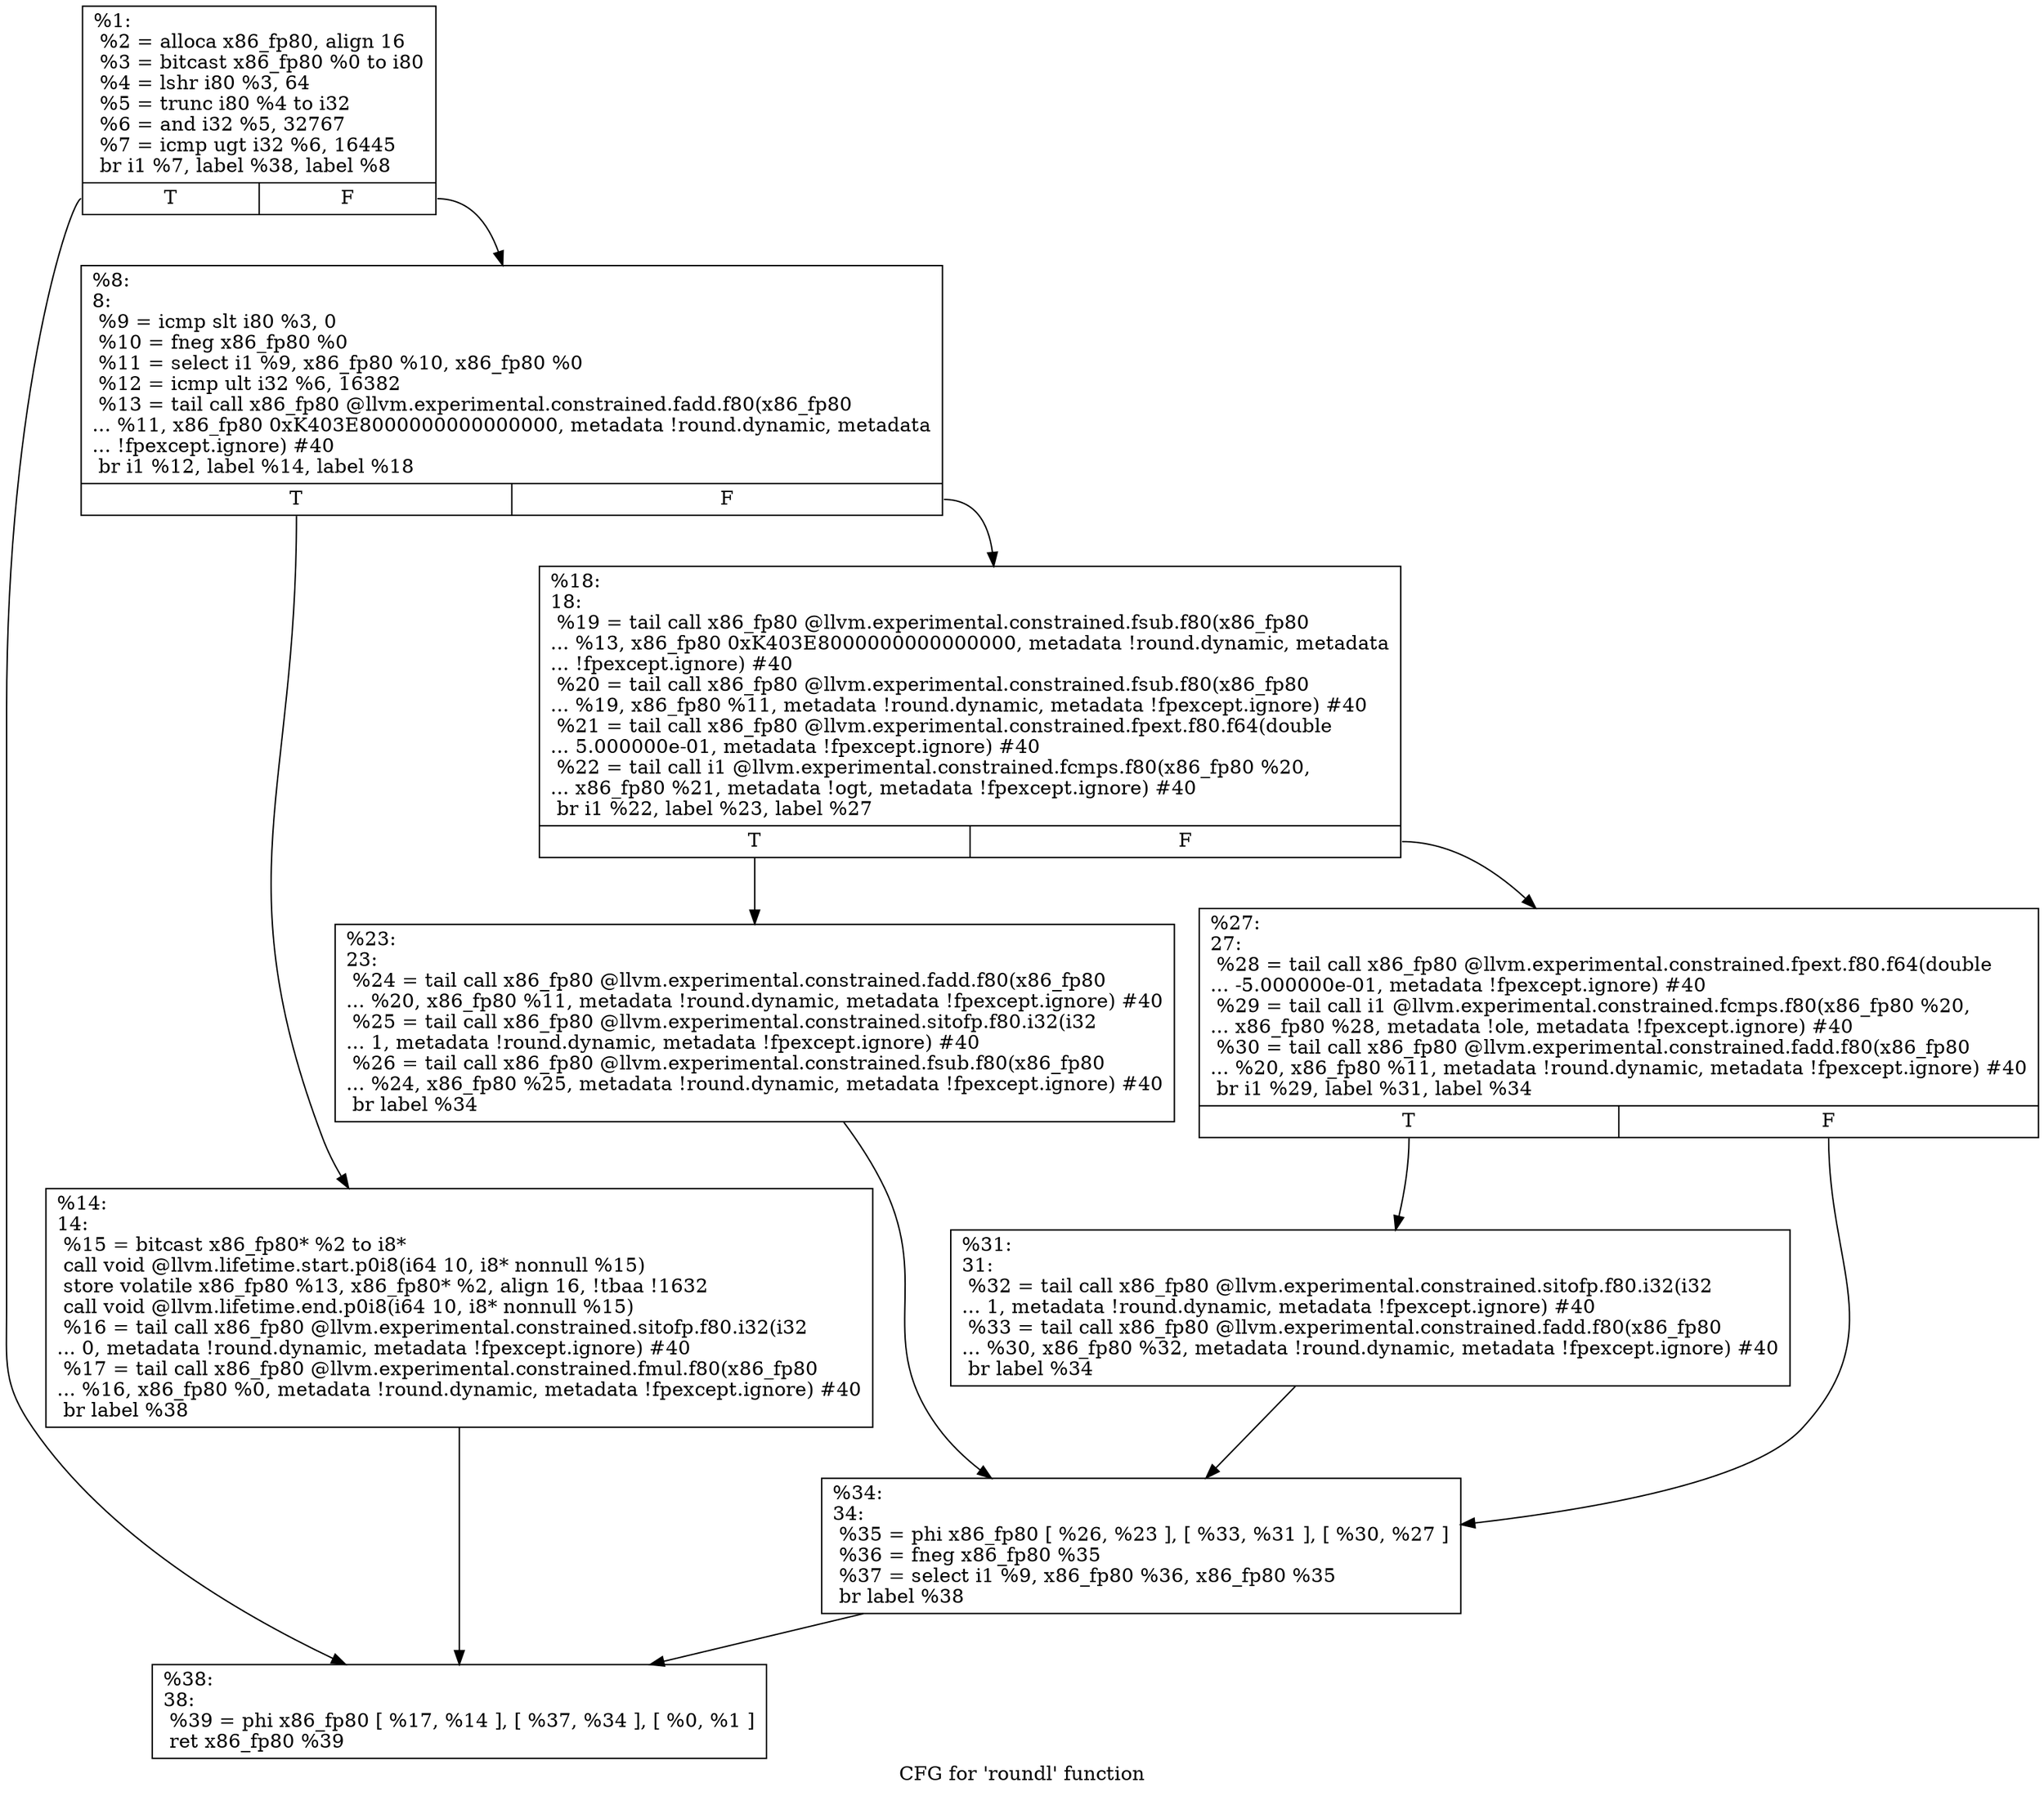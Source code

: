 digraph "CFG for 'roundl' function" {
	label="CFG for 'roundl' function";

	Node0x1c14c40 [shape=record,label="{%1:\l  %2 = alloca x86_fp80, align 16\l  %3 = bitcast x86_fp80 %0 to i80\l  %4 = lshr i80 %3, 64\l  %5 = trunc i80 %4 to i32\l  %6 = and i32 %5, 32767\l  %7 = icmp ugt i32 %6, 16445\l  br i1 %7, label %38, label %8\l|{<s0>T|<s1>F}}"];
	Node0x1c14c40:s0 -> Node0x1c14ec0;
	Node0x1c14c40:s1 -> Node0x1c14c90;
	Node0x1c14c90 [shape=record,label="{%8:\l8:                                                \l  %9 = icmp slt i80 %3, 0\l  %10 = fneg x86_fp80 %0\l  %11 = select i1 %9, x86_fp80 %10, x86_fp80 %0\l  %12 = icmp ult i32 %6, 16382\l  %13 = tail call x86_fp80 @llvm.experimental.constrained.fadd.f80(x86_fp80\l... %11, x86_fp80 0xK403E8000000000000000, metadata !round.dynamic, metadata\l... !fpexcept.ignore) #40\l  br i1 %12, label %14, label %18\l|{<s0>T|<s1>F}}"];
	Node0x1c14c90:s0 -> Node0x1c14ce0;
	Node0x1c14c90:s1 -> Node0x1c14d30;
	Node0x1c14ce0 [shape=record,label="{%14:\l14:                                               \l  %15 = bitcast x86_fp80* %2 to i8*\l  call void @llvm.lifetime.start.p0i8(i64 10, i8* nonnull %15)\l  store volatile x86_fp80 %13, x86_fp80* %2, align 16, !tbaa !1632\l  call void @llvm.lifetime.end.p0i8(i64 10, i8* nonnull %15)\l  %16 = tail call x86_fp80 @llvm.experimental.constrained.sitofp.f80.i32(i32\l... 0, metadata !round.dynamic, metadata !fpexcept.ignore) #40\l  %17 = tail call x86_fp80 @llvm.experimental.constrained.fmul.f80(x86_fp80\l... %16, x86_fp80 %0, metadata !round.dynamic, metadata !fpexcept.ignore) #40\l  br label %38\l}"];
	Node0x1c14ce0 -> Node0x1c14ec0;
	Node0x1c14d30 [shape=record,label="{%18:\l18:                                               \l  %19 = tail call x86_fp80 @llvm.experimental.constrained.fsub.f80(x86_fp80\l... %13, x86_fp80 0xK403E8000000000000000, metadata !round.dynamic, metadata\l... !fpexcept.ignore) #40\l  %20 = tail call x86_fp80 @llvm.experimental.constrained.fsub.f80(x86_fp80\l... %19, x86_fp80 %11, metadata !round.dynamic, metadata !fpexcept.ignore) #40\l  %21 = tail call x86_fp80 @llvm.experimental.constrained.fpext.f80.f64(double\l... 5.000000e-01, metadata !fpexcept.ignore) #40\l  %22 = tail call i1 @llvm.experimental.constrained.fcmps.f80(x86_fp80 %20,\l... x86_fp80 %21, metadata !ogt, metadata !fpexcept.ignore) #40\l  br i1 %22, label %23, label %27\l|{<s0>T|<s1>F}}"];
	Node0x1c14d30:s0 -> Node0x1c14d80;
	Node0x1c14d30:s1 -> Node0x1c14dd0;
	Node0x1c14d80 [shape=record,label="{%23:\l23:                                               \l  %24 = tail call x86_fp80 @llvm.experimental.constrained.fadd.f80(x86_fp80\l... %20, x86_fp80 %11, metadata !round.dynamic, metadata !fpexcept.ignore) #40\l  %25 = tail call x86_fp80 @llvm.experimental.constrained.sitofp.f80.i32(i32\l... 1, metadata !round.dynamic, metadata !fpexcept.ignore) #40\l  %26 = tail call x86_fp80 @llvm.experimental.constrained.fsub.f80(x86_fp80\l... %24, x86_fp80 %25, metadata !round.dynamic, metadata !fpexcept.ignore) #40\l  br label %34\l}"];
	Node0x1c14d80 -> Node0x1c14e70;
	Node0x1c14dd0 [shape=record,label="{%27:\l27:                                               \l  %28 = tail call x86_fp80 @llvm.experimental.constrained.fpext.f80.f64(double\l... -5.000000e-01, metadata !fpexcept.ignore) #40\l  %29 = tail call i1 @llvm.experimental.constrained.fcmps.f80(x86_fp80 %20,\l... x86_fp80 %28, metadata !ole, metadata !fpexcept.ignore) #40\l  %30 = tail call x86_fp80 @llvm.experimental.constrained.fadd.f80(x86_fp80\l... %20, x86_fp80 %11, metadata !round.dynamic, metadata !fpexcept.ignore) #40\l  br i1 %29, label %31, label %34\l|{<s0>T|<s1>F}}"];
	Node0x1c14dd0:s0 -> Node0x1c14e20;
	Node0x1c14dd0:s1 -> Node0x1c14e70;
	Node0x1c14e20 [shape=record,label="{%31:\l31:                                               \l  %32 = tail call x86_fp80 @llvm.experimental.constrained.sitofp.f80.i32(i32\l... 1, metadata !round.dynamic, metadata !fpexcept.ignore) #40\l  %33 = tail call x86_fp80 @llvm.experimental.constrained.fadd.f80(x86_fp80\l... %30, x86_fp80 %32, metadata !round.dynamic, metadata !fpexcept.ignore) #40\l  br label %34\l}"];
	Node0x1c14e20 -> Node0x1c14e70;
	Node0x1c14e70 [shape=record,label="{%34:\l34:                                               \l  %35 = phi x86_fp80 [ %26, %23 ], [ %33, %31 ], [ %30, %27 ]\l  %36 = fneg x86_fp80 %35\l  %37 = select i1 %9, x86_fp80 %36, x86_fp80 %35\l  br label %38\l}"];
	Node0x1c14e70 -> Node0x1c14ec0;
	Node0x1c14ec0 [shape=record,label="{%38:\l38:                                               \l  %39 = phi x86_fp80 [ %17, %14 ], [ %37, %34 ], [ %0, %1 ]\l  ret x86_fp80 %39\l}"];
}
